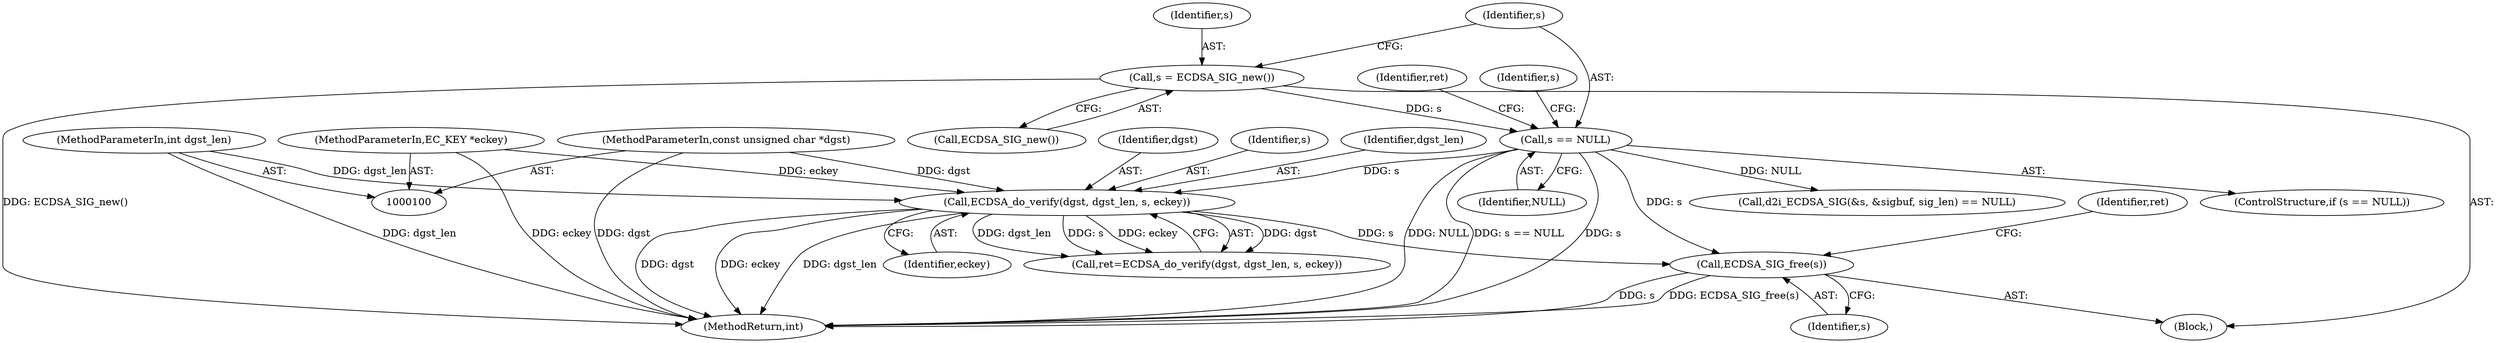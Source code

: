 digraph "0_openssl_684400ce192dac51df3d3e92b61830a6ef90be3e_1@API" {
"1000141" [label="(Call,ECDSA_SIG_free(s))"];
"1000135" [label="(Call,ECDSA_do_verify(dgst, dgst_len, s, eckey))"];
"1000102" [label="(MethodParameterIn,const unsigned char *dgst)"];
"1000103" [label="(MethodParameterIn,int dgst_len)"];
"1000118" [label="(Call,s == NULL)"];
"1000114" [label="(Call,s = ECDSA_SIG_new())"];
"1000106" [label="(MethodParameterIn,EC_KEY *eckey)"];
"1000145" [label="(MethodReturn,int)"];
"1000142" [label="(Identifier,s)"];
"1000115" [label="(Identifier,s)"];
"1000119" [label="(Identifier,s)"];
"1000137" [label="(Identifier,dgst_len)"];
"1000122" [label="(Identifier,ret)"];
"1000144" [label="(Identifier,ret)"];
"1000124" [label="(Call,d2i_ECDSA_SIG(&s, &sigbuf, sig_len) == NULL)"];
"1000136" [label="(Identifier,dgst)"];
"1000114" [label="(Call,s = ECDSA_SIG_new())"];
"1000116" [label="(Call,ECDSA_SIG_new())"];
"1000127" [label="(Identifier,s)"];
"1000138" [label="(Identifier,s)"];
"1000117" [label="(ControlStructure,if (s == NULL))"];
"1000135" [label="(Call,ECDSA_do_verify(dgst, dgst_len, s, eckey))"];
"1000139" [label="(Identifier,eckey)"];
"1000106" [label="(MethodParameterIn,EC_KEY *eckey)"];
"1000102" [label="(MethodParameterIn,const unsigned char *dgst)"];
"1000120" [label="(Identifier,NULL)"];
"1000141" [label="(Call,ECDSA_SIG_free(s))"];
"1000107" [label="(Block,)"];
"1000133" [label="(Call,ret=ECDSA_do_verify(dgst, dgst_len, s, eckey))"];
"1000118" [label="(Call,s == NULL)"];
"1000103" [label="(MethodParameterIn,int dgst_len)"];
"1000141" -> "1000107"  [label="AST: "];
"1000141" -> "1000142"  [label="CFG: "];
"1000142" -> "1000141"  [label="AST: "];
"1000144" -> "1000141"  [label="CFG: "];
"1000141" -> "1000145"  [label="DDG: s"];
"1000141" -> "1000145"  [label="DDG: ECDSA_SIG_free(s)"];
"1000135" -> "1000141"  [label="DDG: s"];
"1000118" -> "1000141"  [label="DDG: s"];
"1000135" -> "1000133"  [label="AST: "];
"1000135" -> "1000139"  [label="CFG: "];
"1000136" -> "1000135"  [label="AST: "];
"1000137" -> "1000135"  [label="AST: "];
"1000138" -> "1000135"  [label="AST: "];
"1000139" -> "1000135"  [label="AST: "];
"1000133" -> "1000135"  [label="CFG: "];
"1000135" -> "1000145"  [label="DDG: dgst"];
"1000135" -> "1000145"  [label="DDG: eckey"];
"1000135" -> "1000145"  [label="DDG: dgst_len"];
"1000135" -> "1000133"  [label="DDG: dgst"];
"1000135" -> "1000133"  [label="DDG: dgst_len"];
"1000135" -> "1000133"  [label="DDG: s"];
"1000135" -> "1000133"  [label="DDG: eckey"];
"1000102" -> "1000135"  [label="DDG: dgst"];
"1000103" -> "1000135"  [label="DDG: dgst_len"];
"1000118" -> "1000135"  [label="DDG: s"];
"1000106" -> "1000135"  [label="DDG: eckey"];
"1000102" -> "1000100"  [label="AST: "];
"1000102" -> "1000145"  [label="DDG: dgst"];
"1000103" -> "1000100"  [label="AST: "];
"1000103" -> "1000145"  [label="DDG: dgst_len"];
"1000118" -> "1000117"  [label="AST: "];
"1000118" -> "1000120"  [label="CFG: "];
"1000119" -> "1000118"  [label="AST: "];
"1000120" -> "1000118"  [label="AST: "];
"1000122" -> "1000118"  [label="CFG: "];
"1000127" -> "1000118"  [label="CFG: "];
"1000118" -> "1000145"  [label="DDG: s == NULL"];
"1000118" -> "1000145"  [label="DDG: s"];
"1000118" -> "1000145"  [label="DDG: NULL"];
"1000114" -> "1000118"  [label="DDG: s"];
"1000118" -> "1000124"  [label="DDG: NULL"];
"1000114" -> "1000107"  [label="AST: "];
"1000114" -> "1000116"  [label="CFG: "];
"1000115" -> "1000114"  [label="AST: "];
"1000116" -> "1000114"  [label="AST: "];
"1000119" -> "1000114"  [label="CFG: "];
"1000114" -> "1000145"  [label="DDG: ECDSA_SIG_new()"];
"1000106" -> "1000100"  [label="AST: "];
"1000106" -> "1000145"  [label="DDG: eckey"];
}
